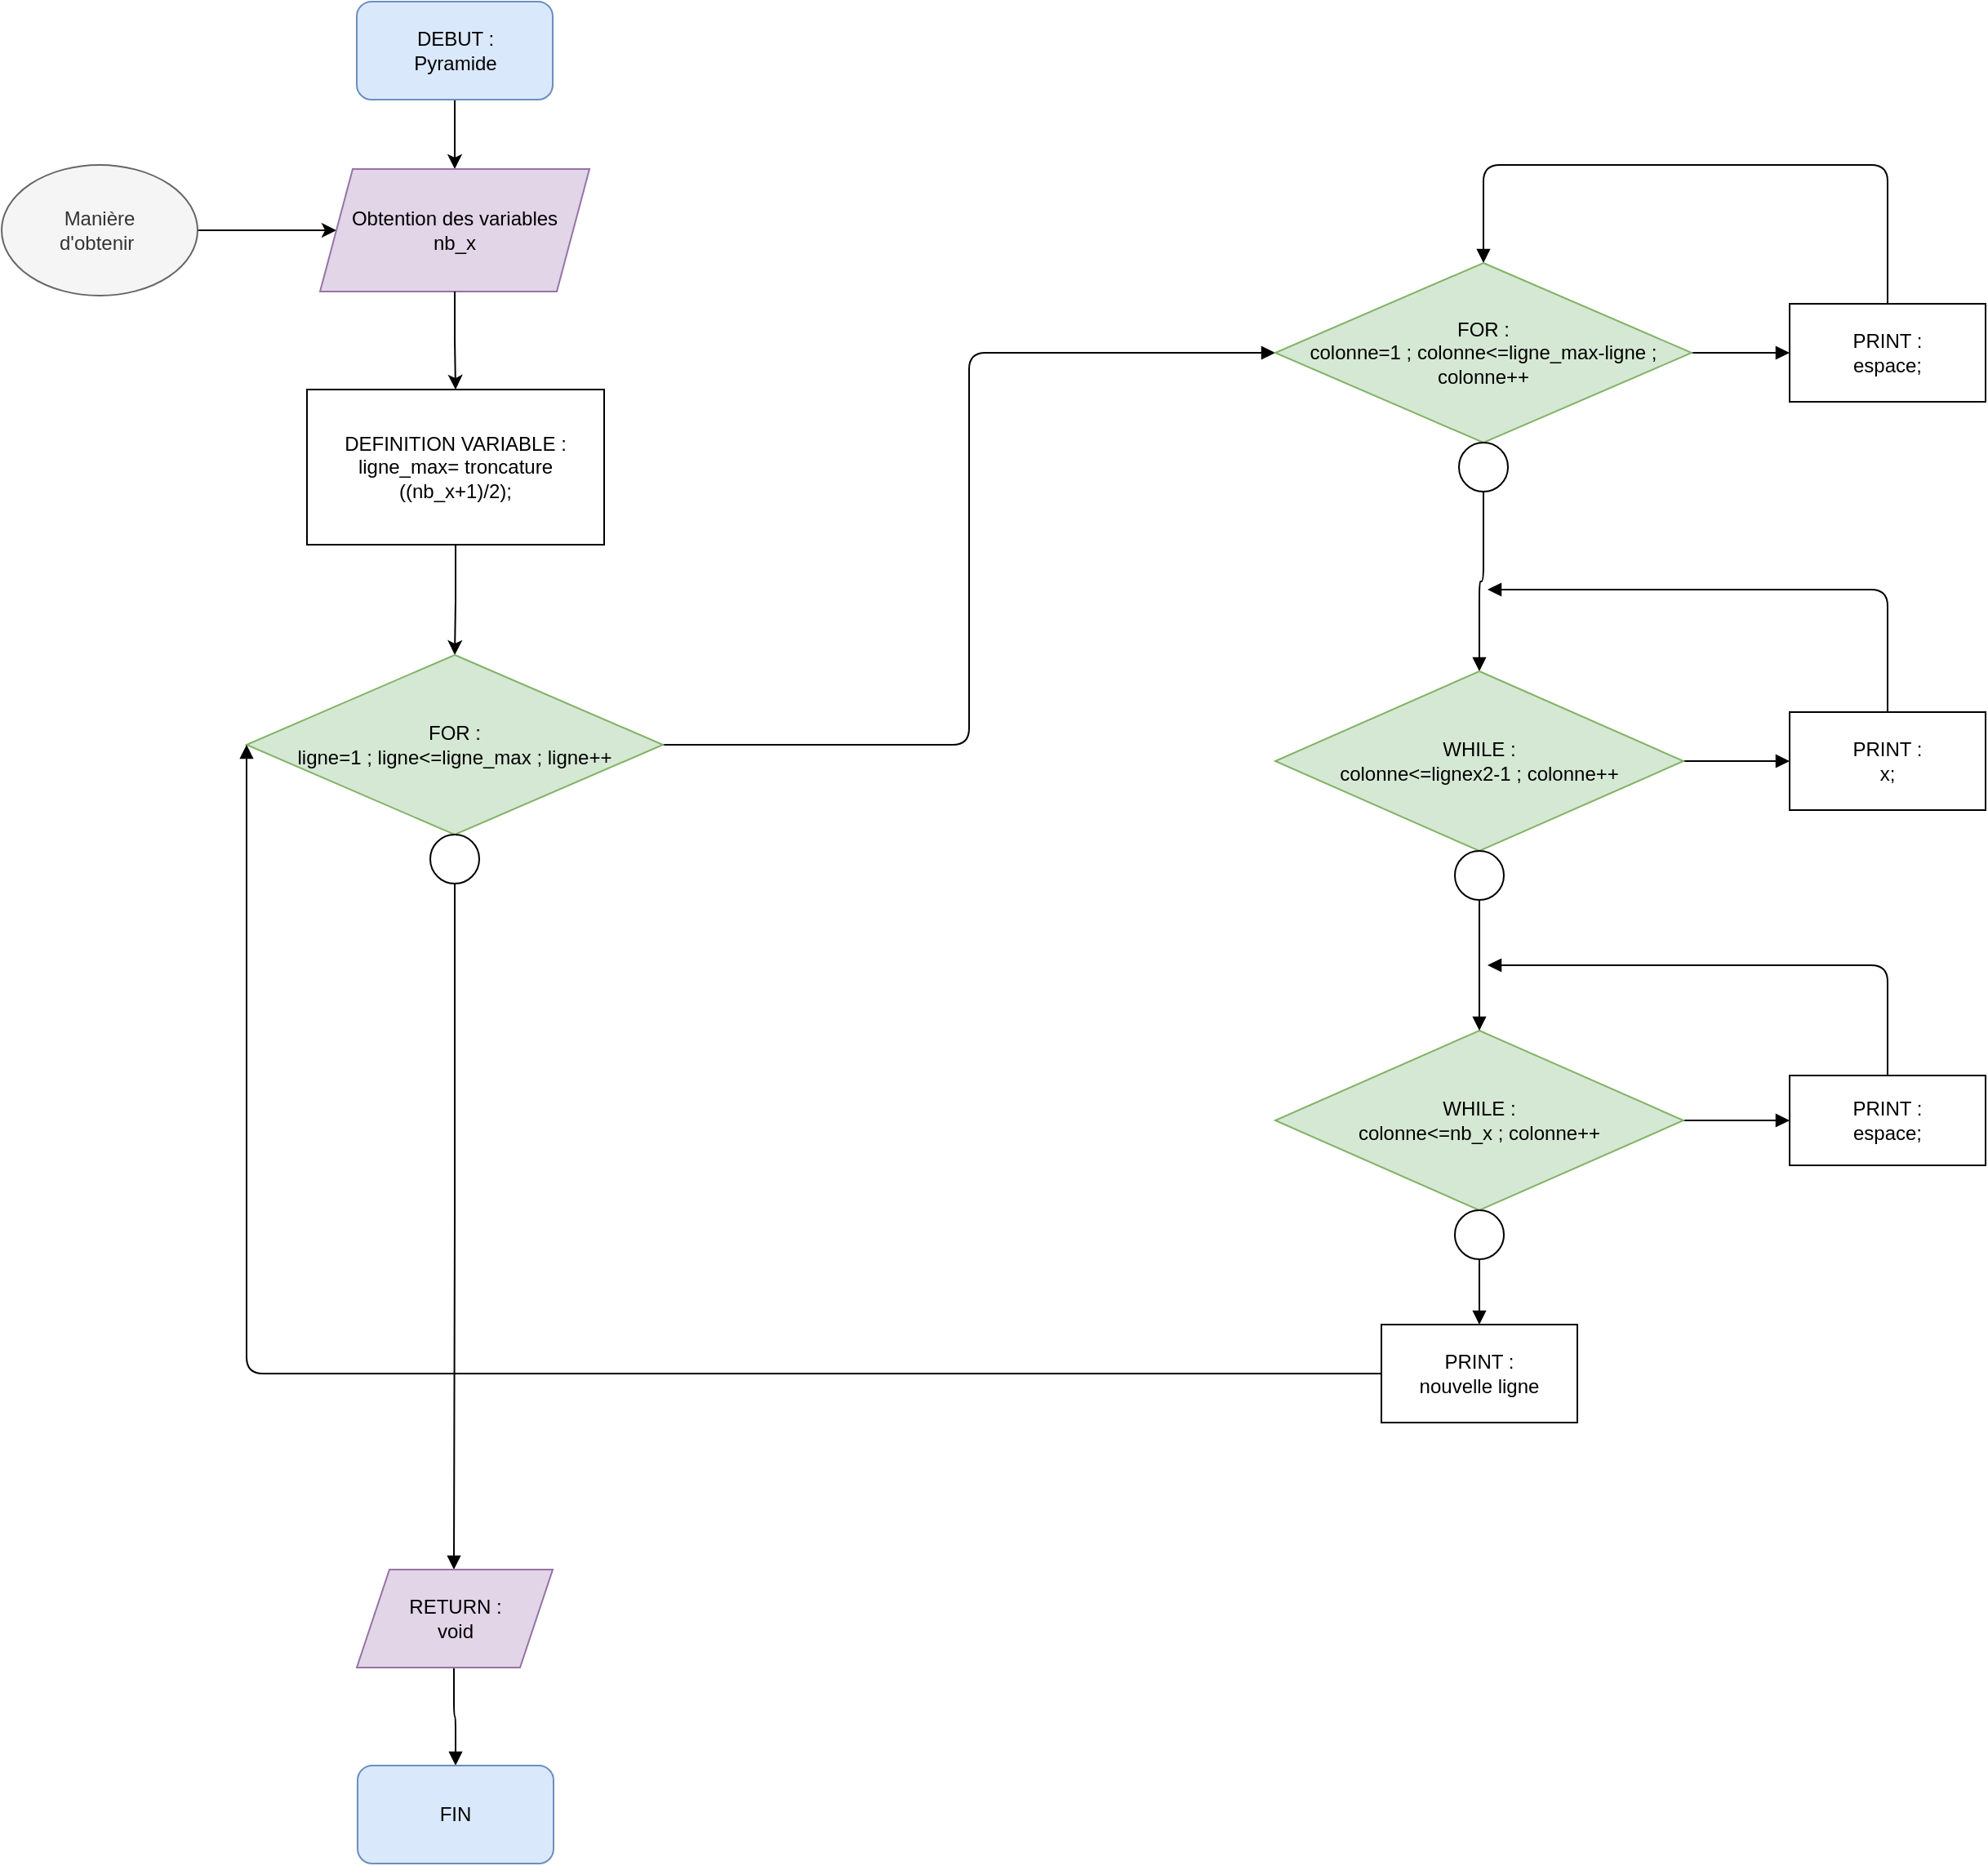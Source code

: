 <mxfile version="13.9.9" type="device"><diagram id="FdwSFXiChmGonRtNuwQc" name="Page-1"><mxGraphModel dx="1051" dy="1786" grid="1" gridSize="10" guides="1" tooltips="1" connect="1" arrows="1" fold="1" page="1" pageScale="1" pageWidth="850" pageHeight="1100" math="0" shadow="0"><root><mxCell id="0"/><mxCell id="1" parent="0"/><mxCell id="ZufXRq6Ez3puxn-rn2Cq-77" style="edgeStyle=orthogonalEdgeStyle;rounded=0;orthogonalLoop=1;jettySize=auto;html=1;entryX=0.5;entryY=0;entryDx=0;entryDy=0;" parent="1" source="ZufXRq6Ez3puxn-rn2Cq-78" target="ZufXRq6Ez3puxn-rn2Cq-82" edge="1"><mxGeometry relative="1" as="geometry"><mxPoint x="580" y="-520" as="targetPoint"/></mxGeometry></mxCell><mxCell id="ZufXRq6Ez3puxn-rn2Cq-78" value="DEBUT :&lt;br&gt;Pyramide" style="rounded=1;whiteSpace=wrap;html=1;fillColor=#dae8fc;strokeColor=#6c8ebf;" parent="1" vertex="1"><mxGeometry x="517.5" y="-630" width="120" height="60" as="geometry"/></mxCell><mxCell id="ZufXRq6Ez3puxn-rn2Cq-79" style="edgeStyle=orthogonalEdgeStyle;rounded=0;orthogonalLoop=1;jettySize=auto;html=1;exitX=1;exitY=0.5;exitDx=0;exitDy=0;entryX=0;entryY=0.5;entryDx=0;entryDy=0;" parent="1" source="ZufXRq6Ez3puxn-rn2Cq-80" target="ZufXRq6Ez3puxn-rn2Cq-82" edge="1"><mxGeometry relative="1" as="geometry"><mxPoint x="520" y="-490" as="targetPoint"/></mxGeometry></mxCell><mxCell id="ZufXRq6Ez3puxn-rn2Cq-80" value="Manière &lt;br&gt;d'obtenir&amp;nbsp;" style="ellipse;whiteSpace=wrap;html=1;fillColor=#f5f5f5;strokeColor=#666666;fontColor=#333333;" parent="1" vertex="1"><mxGeometry x="300" y="-530" width="120" height="80" as="geometry"/></mxCell><mxCell id="ZufXRq6Ez3puxn-rn2Cq-81" style="edgeStyle=orthogonalEdgeStyle;rounded=0;orthogonalLoop=1;jettySize=auto;html=1;entryX=0.5;entryY=0;entryDx=0;entryDy=0;" parent="1" source="5wohbguKIHez3cwsLpQy-1" target="ZufXRq6Ez3puxn-rn2Cq-85" edge="1"><mxGeometry relative="1" as="geometry"/></mxCell><mxCell id="ZufXRq6Ez3puxn-rn2Cq-82" value="&lt;span style=&quot;color: rgb(0 , 0 , 0) ; font-family: &amp;#34;helvetica&amp;#34; ; font-size: 12px ; font-style: normal ; font-weight: 400 ; letter-spacing: normal ; text-align: center ; text-indent: 0px ; text-transform: none ; word-spacing: 0px ; display: inline ; float: none&quot;&gt;Obtention des variables&lt;br&gt;nb_x&lt;br&gt;&lt;/span&gt;" style="shape=parallelogram;perimeter=parallelogramPerimeter;whiteSpace=wrap;html=1;fixedSize=1;fillColor=#e1d5e7;strokeColor=#9673a6;" parent="1" vertex="1"><mxGeometry x="495" y="-527.5" width="165" height="75" as="geometry"/></mxCell><mxCell id="ZufXRq6Ez3puxn-rn2Cq-107" style="edgeStyle=elbowEdgeStyle;rounded=1;orthogonalLoop=1;jettySize=auto;html=1;exitX=1;exitY=0.5;exitDx=0;exitDy=0;entryX=0;entryY=0.5;entryDx=0;entryDy=0;endArrow=block;endFill=1;strokeColor=#000000;" parent="1" source="ZufXRq6Ez3puxn-rn2Cq-85" target="ZufXRq6Ez3puxn-rn2Cq-106" edge="1"><mxGeometry relative="1" as="geometry"/></mxCell><mxCell id="ZufXRq6Ez3puxn-rn2Cq-85" value="FOR :&lt;br&gt;ligne=1 ; ligne&amp;lt;=ligne_max ; ligne++" style="rhombus;whiteSpace=wrap;html=1;fillColor=#d5e8d4;strokeColor=#82b366;" parent="1" vertex="1"><mxGeometry x="450" y="-230" width="255" height="110" as="geometry"/></mxCell><mxCell id="ZufXRq6Ez3puxn-rn2Cq-137" style="edgeStyle=elbowEdgeStyle;rounded=1;orthogonalLoop=1;jettySize=auto;elbow=vertical;html=1;entryX=0.5;entryY=0;entryDx=0;entryDy=0;endArrow=block;endFill=1;strokeColor=#000000;" parent="1" source="ZufXRq6Ez3puxn-rn2Cq-105" target="ZufXRq6Ez3puxn-rn2Cq-106" edge="1"><mxGeometry relative="1" as="geometry"><Array as="points"><mxPoint x="1320" y="-530"/></Array></mxGeometry></mxCell><mxCell id="ZufXRq6Ez3puxn-rn2Cq-105" value="PRINT :&lt;br&gt;espace;" style="rounded=0;whiteSpace=wrap;html=1;" parent="1" vertex="1"><mxGeometry x="1395" y="-445" width="120" height="60" as="geometry"/></mxCell><mxCell id="ZufXRq6Ez3puxn-rn2Cq-108" style="edgeStyle=elbowEdgeStyle;rounded=1;orthogonalLoop=1;jettySize=auto;html=1;exitX=1;exitY=0.5;exitDx=0;exitDy=0;entryX=0;entryY=0.5;entryDx=0;entryDy=0;endArrow=block;endFill=1;strokeColor=#000000;" parent="1" source="ZufXRq6Ez3puxn-rn2Cq-106" target="ZufXRq6Ez3puxn-rn2Cq-105" edge="1"><mxGeometry relative="1" as="geometry"/></mxCell><mxCell id="ZufXRq6Ez3puxn-rn2Cq-106" value="FOR :&lt;br&gt;colonne=1 ; colonne&amp;lt;=ligne_max-ligne ; colonne++" style="rhombus;whiteSpace=wrap;html=1;fillColor=#d5e8d4;strokeColor=#82b366;" parent="1" vertex="1"><mxGeometry x="1080" y="-470" width="255" height="110" as="geometry"/></mxCell><mxCell id="ZufXRq6Ez3puxn-rn2Cq-120" style="edgeStyle=elbowEdgeStyle;rounded=1;orthogonalLoop=1;jettySize=auto;elbow=vertical;html=1;endArrow=block;endFill=1;strokeColor=#000000;" parent="1" source="ZufXRq6Ez3puxn-rn2Cq-109" edge="1"><mxGeometry relative="1" as="geometry"><mxPoint x="576.99" y="330" as="targetPoint"/></mxGeometry></mxCell><mxCell id="ZufXRq6Ez3puxn-rn2Cq-109" value="" style="ellipse;whiteSpace=wrap;html=1;aspect=fixed;rounded=0;" parent="1" vertex="1"><mxGeometry x="562.5" y="-120" width="30" height="30" as="geometry"/></mxCell><mxCell id="ZufXRq6Ez3puxn-rn2Cq-113" style="edgeStyle=elbowEdgeStyle;rounded=1;orthogonalLoop=1;jettySize=auto;elbow=vertical;html=1;endArrow=block;endFill=1;strokeColor=#000000;entryX=0.5;entryY=0;entryDx=0;entryDy=0;" parent="1" source="ZufXRq6Ez3puxn-rn2Cq-110" target="ZufXRq6Ez3puxn-rn2Cq-121" edge="1"><mxGeometry relative="1" as="geometry"><mxPoint x="1207.5" y="-290" as="targetPoint"/></mxGeometry></mxCell><mxCell id="ZufXRq6Ez3puxn-rn2Cq-110" value="" style="ellipse;whiteSpace=wrap;html=1;aspect=fixed;rounded=0;" parent="1" vertex="1"><mxGeometry x="1192.5" y="-360" width="30" height="30" as="geometry"/></mxCell><mxCell id="ZufXRq6Ez3puxn-rn2Cq-119" style="edgeStyle=elbowEdgeStyle;rounded=1;orthogonalLoop=1;jettySize=auto;elbow=vertical;html=1;exitX=0.5;exitY=1;exitDx=0;exitDy=0;endArrow=block;endFill=1;strokeColor=#000000;" parent="1" target="ZufXRq6Ez3puxn-rn2Cq-118" edge="1"><mxGeometry relative="1" as="geometry"><mxPoint x="576.99" y="390" as="sourcePoint"/></mxGeometry></mxCell><mxCell id="ZufXRq6Ez3puxn-rn2Cq-118" value="FIN" style="rounded=1;whiteSpace=wrap;html=1;fillColor=#dae8fc;strokeColor=#6c8ebf;" parent="1" vertex="1"><mxGeometry x="518" y="450" width="120" height="60" as="geometry"/></mxCell><mxCell id="ZufXRq6Ez3puxn-rn2Cq-124" style="edgeStyle=elbowEdgeStyle;rounded=1;orthogonalLoop=1;jettySize=auto;elbow=vertical;html=1;entryX=0;entryY=0.5;entryDx=0;entryDy=0;endArrow=block;endFill=1;strokeColor=#000000;" parent="1" source="ZufXRq6Ez3puxn-rn2Cq-121" target="ZufXRq6Ez3puxn-rn2Cq-123" edge="1"><mxGeometry relative="1" as="geometry"/></mxCell><mxCell id="ZufXRq6Ez3puxn-rn2Cq-121" value="WHILE :&lt;br&gt;colonne&amp;lt;=lignex2-1 ; colonne++" style="rhombus;whiteSpace=wrap;html=1;fillColor=#d5e8d4;strokeColor=#82b366;" parent="1" vertex="1"><mxGeometry x="1080" y="-220" width="250" height="110" as="geometry"/></mxCell><mxCell id="ZufXRq6Ez3puxn-rn2Cq-135" style="edgeStyle=elbowEdgeStyle;rounded=1;orthogonalLoop=1;jettySize=auto;elbow=vertical;html=1;endArrow=block;endFill=1;strokeColor=#000000;" parent="1" source="ZufXRq6Ez3puxn-rn2Cq-123" edge="1"><mxGeometry relative="1" as="geometry"><mxPoint x="1210" y="-270" as="targetPoint"/><Array as="points"><mxPoint x="1330" y="-270"/></Array></mxGeometry></mxCell><mxCell id="ZufXRq6Ez3puxn-rn2Cq-123" value="PRINT :&lt;br&gt;x;" style="rounded=0;whiteSpace=wrap;html=1;" parent="1" vertex="1"><mxGeometry x="1395" y="-195" width="120" height="60" as="geometry"/></mxCell><mxCell id="ZufXRq6Ez3puxn-rn2Cq-128" style="edgeStyle=elbowEdgeStyle;rounded=1;orthogonalLoop=1;jettySize=auto;elbow=vertical;html=1;entryX=0;entryY=0.5;entryDx=0;entryDy=0;endArrow=block;endFill=1;strokeColor=#000000;" parent="1" source="ZufXRq6Ez3puxn-rn2Cq-125" target="ZufXRq6Ez3puxn-rn2Cq-126" edge="1"><mxGeometry relative="1" as="geometry"/></mxCell><mxCell id="ZufXRq6Ez3puxn-rn2Cq-125" value="WHILE :&lt;br&gt;colonne&amp;lt;=nb_x ; colonne++" style="rhombus;whiteSpace=wrap;html=1;fillColor=#d5e8d4;strokeColor=#82b366;" parent="1" vertex="1"><mxGeometry x="1080" width="250" height="110" as="geometry"/></mxCell><mxCell id="ZufXRq6Ez3puxn-rn2Cq-136" style="edgeStyle=elbowEdgeStyle;rounded=1;orthogonalLoop=1;jettySize=auto;elbow=vertical;html=1;endArrow=block;endFill=1;strokeColor=#000000;" parent="1" source="ZufXRq6Ez3puxn-rn2Cq-126" edge="1"><mxGeometry relative="1" as="geometry"><mxPoint x="1210" y="-40" as="targetPoint"/><Array as="points"><mxPoint x="1390" y="-40"/></Array></mxGeometry></mxCell><mxCell id="ZufXRq6Ez3puxn-rn2Cq-126" value="PRINT :&lt;br&gt;espace;" style="rounded=0;whiteSpace=wrap;html=1;" parent="1" vertex="1"><mxGeometry x="1395" y="27.5" width="120" height="55" as="geometry"/></mxCell><mxCell id="ZufXRq6Ez3puxn-rn2Cq-129" style="edgeStyle=elbowEdgeStyle;rounded=1;orthogonalLoop=1;jettySize=auto;elbow=vertical;html=1;endArrow=block;endFill=1;strokeColor=#000000;entryX=0.5;entryY=0;entryDx=0;entryDy=0;" parent="1" source="ZufXRq6Ez3puxn-rn2Cq-130" target="ZufXRq6Ez3puxn-rn2Cq-125" edge="1"><mxGeometry relative="1" as="geometry"><mxPoint x="1205" y="-40" as="targetPoint"/></mxGeometry></mxCell><mxCell id="ZufXRq6Ez3puxn-rn2Cq-130" value="" style="ellipse;whiteSpace=wrap;html=1;aspect=fixed;rounded=0;" parent="1" vertex="1"><mxGeometry x="1190" y="-110" width="30" height="30" as="geometry"/></mxCell><mxCell id="ZufXRq6Ez3puxn-rn2Cq-132" style="edgeStyle=elbowEdgeStyle;rounded=1;orthogonalLoop=1;jettySize=auto;elbow=vertical;html=1;endArrow=block;endFill=1;strokeColor=#000000;" parent="1" source="ZufXRq6Ez3puxn-rn2Cq-133" target="ZufXRq6Ez3puxn-rn2Cq-134" edge="1"><mxGeometry relative="1" as="geometry"/></mxCell><mxCell id="ZufXRq6Ez3puxn-rn2Cq-133" value="" style="ellipse;whiteSpace=wrap;html=1;aspect=fixed;rounded=0;" parent="1" vertex="1"><mxGeometry x="1190" y="110" width="30" height="30" as="geometry"/></mxCell><mxCell id="ZufXRq6Ez3puxn-rn2Cq-138" style="edgeStyle=elbowEdgeStyle;rounded=1;orthogonalLoop=1;jettySize=auto;elbow=vertical;html=1;exitX=0;exitY=0.5;exitDx=0;exitDy=0;entryX=0;entryY=0.5;entryDx=0;entryDy=0;endArrow=block;endFill=1;strokeColor=#000000;" parent="1" source="ZufXRq6Ez3puxn-rn2Cq-134" target="ZufXRq6Ez3puxn-rn2Cq-85" edge="1"><mxGeometry relative="1" as="geometry"><Array as="points"><mxPoint x="780" y="210"/></Array></mxGeometry></mxCell><mxCell id="ZufXRq6Ez3puxn-rn2Cq-134" value="PRINT :&lt;br&gt;nouvelle ligne" style="rounded=0;whiteSpace=wrap;html=1;" parent="1" vertex="1"><mxGeometry x="1145" y="180" width="120" height="60" as="geometry"/></mxCell><mxCell id="ZufXRq6Ez3puxn-rn2Cq-139" value="RETURN :&lt;br&gt;void" style="shape=parallelogram;perimeter=parallelogramPerimeter;whiteSpace=wrap;html=1;fixedSize=1;rounded=0;fillColor=#e1d5e7;strokeColor=#9673a6;" parent="1" vertex="1"><mxGeometry x="517.5" y="330" width="120" height="60" as="geometry"/></mxCell><mxCell id="5wohbguKIHez3cwsLpQy-1" value="DEFINITION VARIABLE : &lt;br&gt;ligne_max= troncature ((nb_x+1)/2);" style="rounded=0;whiteSpace=wrap;html=1;" vertex="1" parent="1"><mxGeometry x="487" y="-392.5" width="182" height="95" as="geometry"/></mxCell><mxCell id="5wohbguKIHez3cwsLpQy-2" style="edgeStyle=orthogonalEdgeStyle;rounded=0;orthogonalLoop=1;jettySize=auto;html=1;entryX=0.5;entryY=0;entryDx=0;entryDy=0;" edge="1" parent="1" source="ZufXRq6Ez3puxn-rn2Cq-82" target="5wohbguKIHez3cwsLpQy-1"><mxGeometry relative="1" as="geometry"><mxPoint x="577.5" y="-452.5" as="sourcePoint"/><mxPoint x="577.5" y="-230" as="targetPoint"/></mxGeometry></mxCell></root></mxGraphModel></diagram></mxfile>